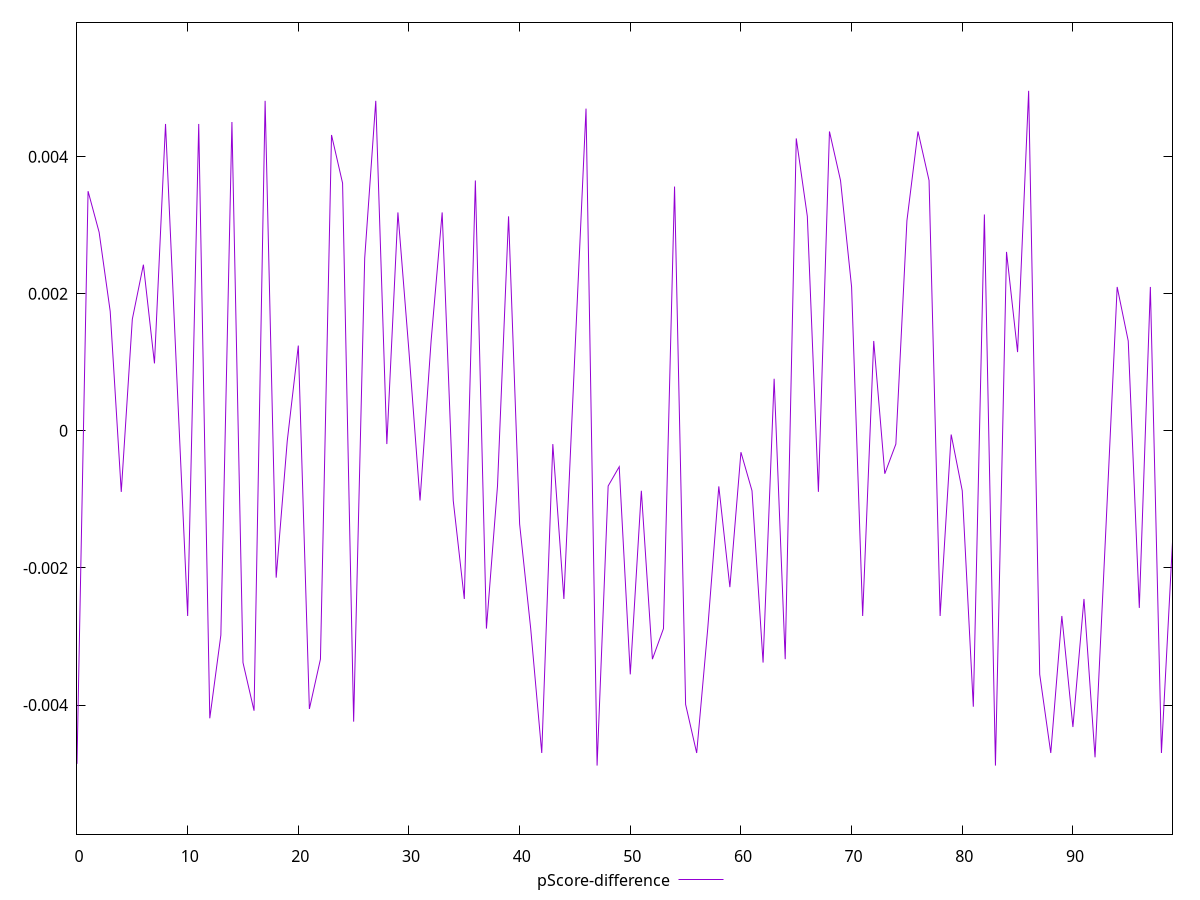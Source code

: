 reset

$pScoreDifference <<EOF
0 -0.004858419874637634
1 0.0034969989826900694
2 0.0028976866595676887
3 0.0017443634537367414
4 -0.0008901489956696929
5 0.0016299926216879201
6 0.00242498024234869
7 0.0009845358359481804
8 0.0044784697509384075
9 0.0008605299795423349
10 -0.0027005102157403593
11 0.0044784697509384075
12 -0.0041935800795434575
13 -0.00298028791247798
14 0.004506073982486369
15 -0.0033810011804241147
16 -0.00408310187236563
17 0.004815770100112193
18 -0.0021417695593083375
19 -0.00014743728446997562
20 0.001244572934327337
21 -0.0040572416257010635
22 -0.003330810546115004
23 0.004317077026910282
24 0.0036142698767370474
25 -0.004242826013934747
26 0.0025197073059425312
27 0.004815770100112193
28 -0.00019264350706360567
29 0.0031873605519887604
30 0.0011564989162072825
31 -0.001016388476754393
32 0.001311658610755384
33 0.0031873605519868176
34 -0.001016388476754393
35 -0.0024528872268183566
36 0.0036533608888901226
37 -0.002884998504946057
38 -0.0008045950432353788
39 0.003130096715253161
40 -0.001359631556059504
41 -0.002884998504946057
42 -0.004699671560898677
43 -0.00019264350706155176
44 -0.002452887226820466
45 0.0011505099701654697
46 0.004701745187188605
47 -0.004883752116671913
48 -0.0008045950432389315
49 -0.000523504714708134
50 -0.0035529458895381394
51 -0.0008735938469903171
52 -0.003330810546115004
53 -0.0028849985049442806
54 0.003564443271713069
55 -0.003991252516688859
56 -0.004699671560898677
57 -0.002884998504946057
58 -0.0008101094640920736
59 -0.002279974897100856
60 -0.00031119374908286646
61 -0.0008735938469920379
62 -0.003381001180422505
63 0.0007606847241942161
64 -0.003330810546115004
65 0.004267011239608043
66 0.003130096715253161
67 -0.0008901489956696929
68 0.004368361210438487
69 0.0036533608888901226
70 0.002099855856947608
71 -0.0027005102157403593
72 0.001311658610755384
73 -0.0006251390576321181
74 -0.00019264350706360567
75 0.0030669675907156746
76 0.004368361210440541
77 0.0036533608888901226
78 -0.0027005102157384164
79 -0.00005342083899878558
80 -0.0008735938469903171
81 -0.004024892727162999
82 0.003157288138324388
83 -0.004883752116670137
84 0.002611088044401272
85 0.0011496773335717692
86 0.004961348995150355
87 -0.0035529458895381394
88 -0.004699671560898677
89 -0.0027005102157403593
90 -0.00432125660372068
91 -0.002452887226820466
92 -0.004762995021792837
93 -0.0013596315560633343
94 0.002099855856947608
95 0.0013116586107532746
96 -0.0025828681533530407
97 0.002099855856947608
98 -0.004699671560898677
99 -0.001622153554632133
EOF

set key outside below
set xrange [0:99]
set yrange [-0.005883752116671913:0.005961348995150355]
set trange [-0.005883752116671913:0.005961348995150355]
set terminal svg size 640, 500 enhanced background rgb 'white'
set output "report_00026_2021-02-22T21:38:55.199Z/max-potential-fid/samples/pages/pScore-difference/values.svg"

plot $pScoreDifference title "pScore-difference" with line

reset
